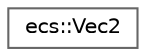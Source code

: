 digraph "Graphical Class Hierarchy"
{
 // LATEX_PDF_SIZE
  bgcolor="transparent";
  edge [fontname=Helvetica,fontsize=10,labelfontname=Helvetica,labelfontsize=10];
  node [fontname=Helvetica,fontsize=10,shape=box,height=0.2,width=0.4];
  rankdir="LR";
  Node0 [id="Node000000",label="ecs::Vec2",height=0.2,width=0.4,color="grey40", fillcolor="white", style="filled",URL="$structecs_1_1_vec2.html",tooltip="A simple 2D vector structure."];
}
